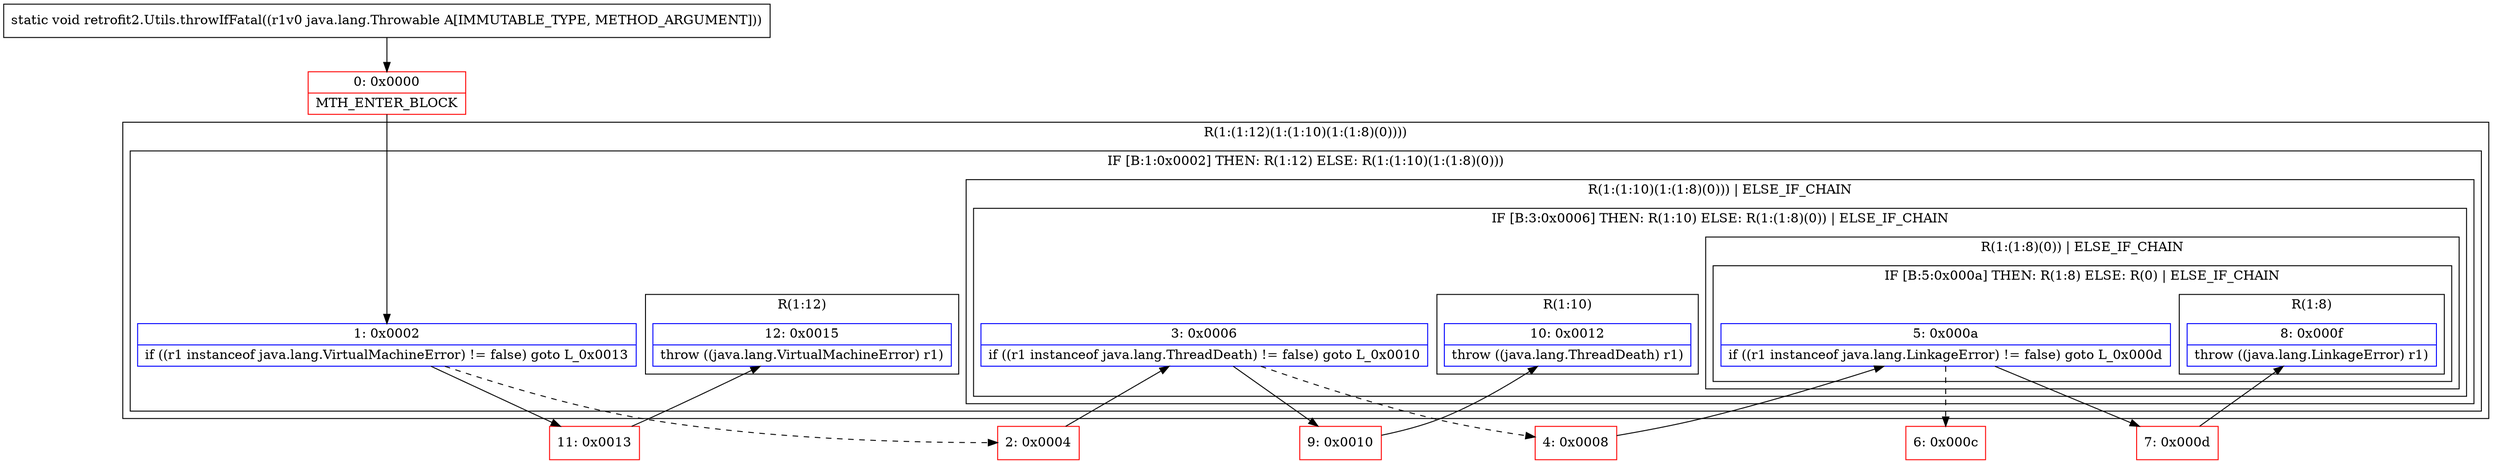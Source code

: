 digraph "CFG forretrofit2.Utils.throwIfFatal(Ljava\/lang\/Throwable;)V" {
subgraph cluster_Region_1542174647 {
label = "R(1:(1:12)(1:(1:10)(1:(1:8)(0))))";
node [shape=record,color=blue];
subgraph cluster_IfRegion_1619982434 {
label = "IF [B:1:0x0002] THEN: R(1:12) ELSE: R(1:(1:10)(1:(1:8)(0)))";
node [shape=record,color=blue];
Node_1 [shape=record,label="{1\:\ 0x0002|if ((r1 instanceof java.lang.VirtualMachineError) != false) goto L_0x0013\l}"];
subgraph cluster_Region_1918505070 {
label = "R(1:12)";
node [shape=record,color=blue];
Node_12 [shape=record,label="{12\:\ 0x0015|throw ((java.lang.VirtualMachineError) r1)\l}"];
}
subgraph cluster_Region_210787062 {
label = "R(1:(1:10)(1:(1:8)(0))) | ELSE_IF_CHAIN\l";
node [shape=record,color=blue];
subgraph cluster_IfRegion_180355804 {
label = "IF [B:3:0x0006] THEN: R(1:10) ELSE: R(1:(1:8)(0)) | ELSE_IF_CHAIN\l";
node [shape=record,color=blue];
Node_3 [shape=record,label="{3\:\ 0x0006|if ((r1 instanceof java.lang.ThreadDeath) != false) goto L_0x0010\l}"];
subgraph cluster_Region_496674318 {
label = "R(1:10)";
node [shape=record,color=blue];
Node_10 [shape=record,label="{10\:\ 0x0012|throw ((java.lang.ThreadDeath) r1)\l}"];
}
subgraph cluster_Region_1063328947 {
label = "R(1:(1:8)(0)) | ELSE_IF_CHAIN\l";
node [shape=record,color=blue];
subgraph cluster_IfRegion_833140291 {
label = "IF [B:5:0x000a] THEN: R(1:8) ELSE: R(0) | ELSE_IF_CHAIN\l";
node [shape=record,color=blue];
Node_5 [shape=record,label="{5\:\ 0x000a|if ((r1 instanceof java.lang.LinkageError) != false) goto L_0x000d\l}"];
subgraph cluster_Region_997495880 {
label = "R(1:8)";
node [shape=record,color=blue];
Node_8 [shape=record,label="{8\:\ 0x000f|throw ((java.lang.LinkageError) r1)\l}"];
}
subgraph cluster_Region_1930887166 {
label = "R(0)";
node [shape=record,color=blue];
}
}
}
}
}
}
}
Node_0 [shape=record,color=red,label="{0\:\ 0x0000|MTH_ENTER_BLOCK\l}"];
Node_2 [shape=record,color=red,label="{2\:\ 0x0004}"];
Node_4 [shape=record,color=red,label="{4\:\ 0x0008}"];
Node_6 [shape=record,color=red,label="{6\:\ 0x000c}"];
Node_7 [shape=record,color=red,label="{7\:\ 0x000d}"];
Node_9 [shape=record,color=red,label="{9\:\ 0x0010}"];
Node_11 [shape=record,color=red,label="{11\:\ 0x0013}"];
MethodNode[shape=record,label="{static void retrofit2.Utils.throwIfFatal((r1v0 java.lang.Throwable A[IMMUTABLE_TYPE, METHOD_ARGUMENT])) }"];
MethodNode -> Node_0;
Node_1 -> Node_2[style=dashed];
Node_1 -> Node_11;
Node_3 -> Node_4[style=dashed];
Node_3 -> Node_9;
Node_5 -> Node_6[style=dashed];
Node_5 -> Node_7;
Node_0 -> Node_1;
Node_2 -> Node_3;
Node_4 -> Node_5;
Node_7 -> Node_8;
Node_9 -> Node_10;
Node_11 -> Node_12;
}

